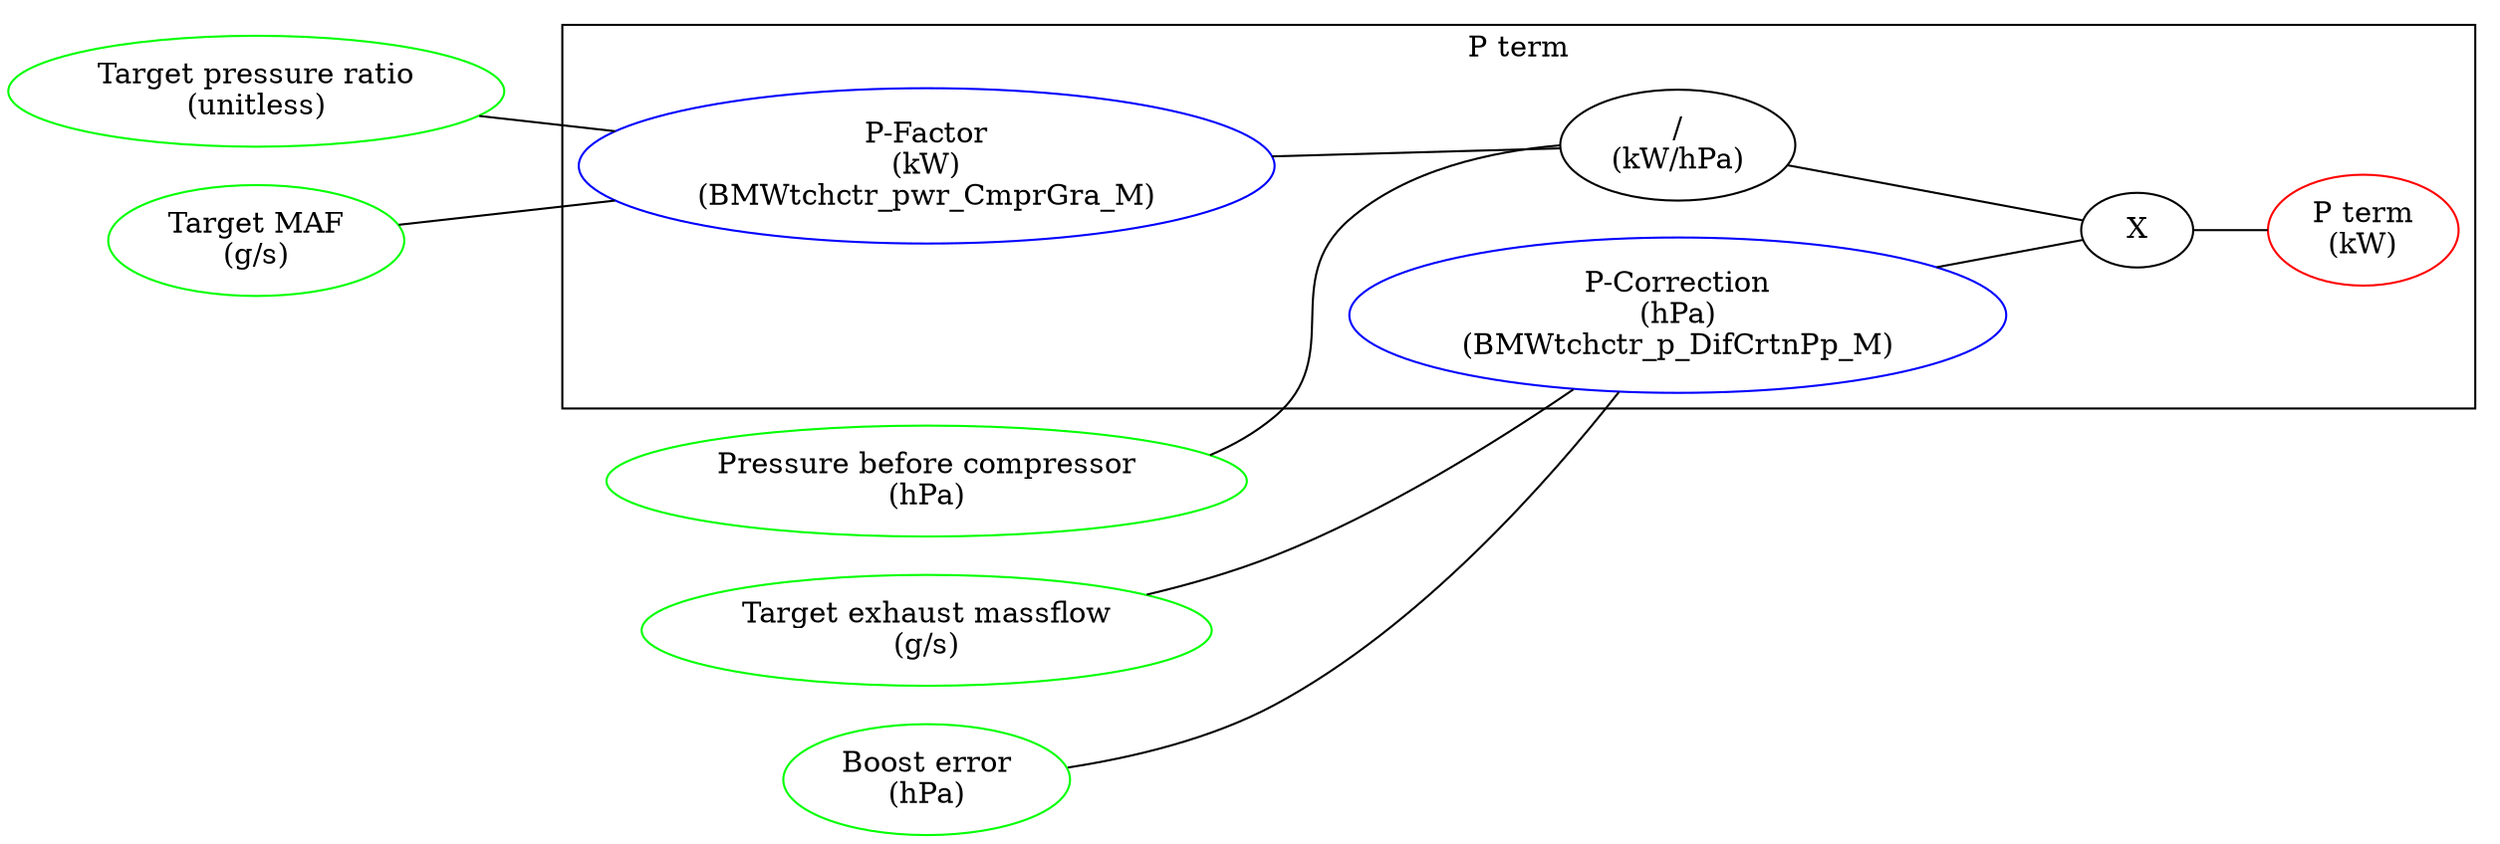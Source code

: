 graph "tch_pwr" {
    graph ["rankdir" = "LR"]

    "Target pressure ratio" [label = "Target pressure ratio\n(unitless)","color" = "green"]
    "Target MAF" [label = "Target MAF\n(g/s)","color" = "green"]
    "Target exhaust massflow" [label = "Target exhaust massflow\n(g/s)","color" = "green"]
    "Pressure before compressor" [label = "Pressure before compressor\n(hPa)","color" = "green"]
    "Boost error" [label = "Boost error\n(hPa)","color" = "green"]

    "Target pressure ratio" -- "P-Factor"
    "Target MAF" -- "P-Factor"
    "Target exhaust massflow" -- "P-Correction"
    "Boost error" -- "P-Correction"
    "Pressure before compressor" -- "Div1"

    subgraph "cluster_2" {
        label = "P term"

        "P-Factor" [label = "P-Factor\n(kW)\n(BMWtchctr_pwr_CmprGra_M)","color" = "blue"]
        "P-Correction" [label = "P-Correction\n(hPa)\n(BMWtchctr_p_DifCrtnPp_M)","color" = "blue"]
        "Div1" [label = "/\n(kW/hPa)"]
        "Mul2" [label = "X"]
        "P term" [label = "P term\n(kW)",color="red"]

        "P-Factor" -- "Div1"

        "Div1" -- "Mul2"
        "P-Correction" -- "Mul2"

        "Mul2" -- "P term"
    }

}